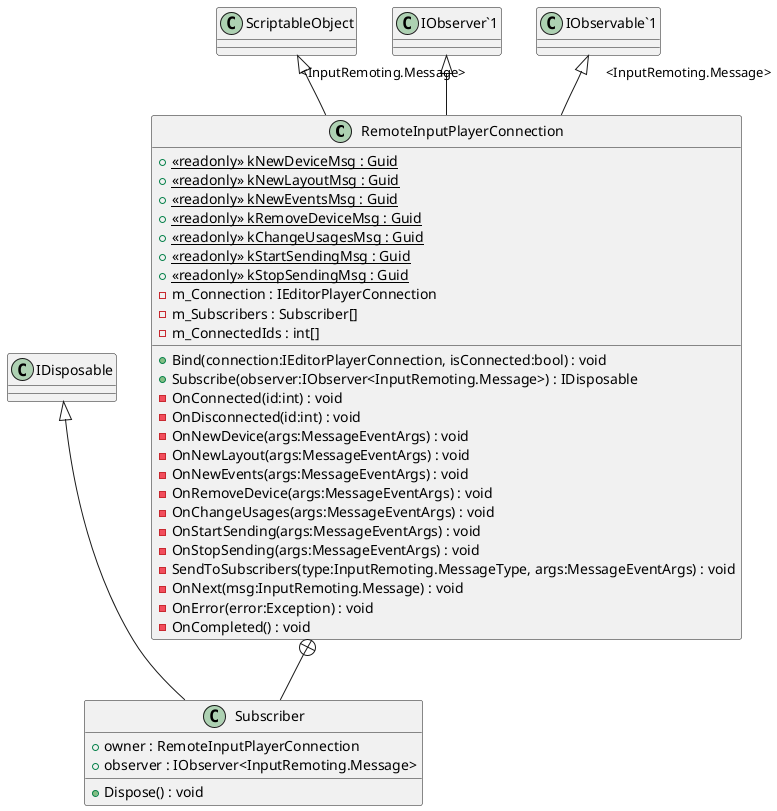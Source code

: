 @startuml
class RemoteInputPlayerConnection {
    + {static} <<readonly>> kNewDeviceMsg : Guid
    + {static} <<readonly>> kNewLayoutMsg : Guid
    + {static} <<readonly>> kNewEventsMsg : Guid
    + {static} <<readonly>> kRemoveDeviceMsg : Guid
    + {static} <<readonly>> kChangeUsagesMsg : Guid
    + {static} <<readonly>> kStartSendingMsg : Guid
    + {static} <<readonly>> kStopSendingMsg : Guid
    + Bind(connection:IEditorPlayerConnection, isConnected:bool) : void
    + Subscribe(observer:IObserver<InputRemoting.Message>) : IDisposable
    - OnConnected(id:int) : void
    - OnDisconnected(id:int) : void
    - OnNewDevice(args:MessageEventArgs) : void
    - OnNewLayout(args:MessageEventArgs) : void
    - OnNewEvents(args:MessageEventArgs) : void
    - OnRemoveDevice(args:MessageEventArgs) : void
    - OnChangeUsages(args:MessageEventArgs) : void
    - OnStartSending(args:MessageEventArgs) : void
    - OnStopSending(args:MessageEventArgs) : void
    - SendToSubscribers(type:InputRemoting.MessageType, args:MessageEventArgs) : void
    - OnNext(msg:InputRemoting.Message) : void
    - OnError(error:Exception) : void
    - OnCompleted() : void
    - m_Connection : IEditorPlayerConnection
    - m_Subscribers : Subscriber[]
    - m_ConnectedIds : int[]
}
class Subscriber {
    + owner : RemoteInputPlayerConnection
    + observer : IObserver<InputRemoting.Message>
    + Dispose() : void
}
ScriptableObject <|-- RemoteInputPlayerConnection
"IObserver`1" "<InputRemoting.Message>" <|-- RemoteInputPlayerConnection
"IObservable`1" "<InputRemoting.Message>" <|-- RemoteInputPlayerConnection
RemoteInputPlayerConnection +-- Subscriber
IDisposable <|-- Subscriber
@enduml
